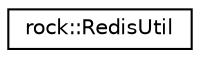digraph "类继承关系图"
{
 // LATEX_PDF_SIZE
  edge [fontname="Helvetica",fontsize="10",labelfontname="Helvetica",labelfontsize="10"];
  node [fontname="Helvetica",fontsize="10",shape=record];
  rankdir="LR";
  Node0 [label="rock::RedisUtil",height=0.2,width=0.4,color="black", fillcolor="white", style="filled",URL="$classrock_1_1RedisUtil.html",tooltip=" "];
}
